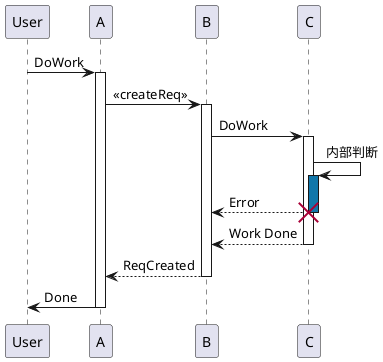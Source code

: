 @startuml 生命线
User -> A : DoWork
activate A

A -> B : <<createReq>>
activate B


B -> C : DoWork
activate C
C -> C : 内部判断
activate C #1177aa
C --> B : Error


destroy C
C --> B : Work Done
deactivate C


B --> A : ReqCreated
deactivate B

A-> User : Done
deactivate A


@enduml